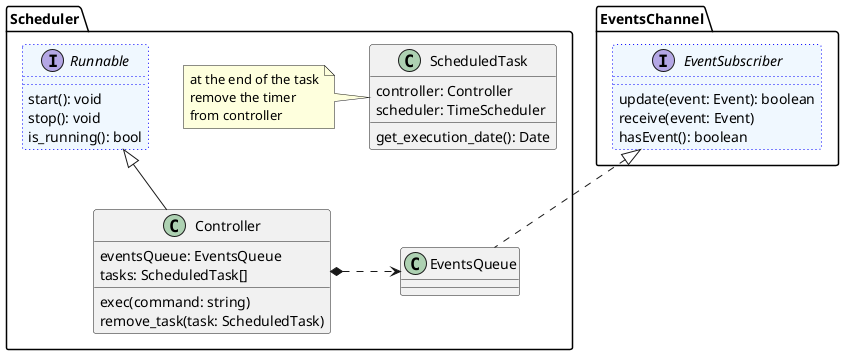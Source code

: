 @startuml
'https://plantuml.com/class-diagram

package Scheduler {

    class Controller {
       eventsQueue: EventsQueue
       tasks: ScheduledTask[]
       exec(command: string)
       remove_task(task: ScheduledTask)
    }

    interface Runnable #aliceblue ##[dotted]blue {
       start(): void
       stop(): void
       is_running(): bool
    }

    Runnable <|-- Controller

    class ScheduledTask {

       controller: Controller
       scheduler: TimeScheduler
       get_execution_date(): Date
    }
    note left: at the end of the task\nremove the timer\nfrom controller


    class EventsQueue {}
}

package EventsChannel {

  interface EventSubscriber #aliceblue ##[dotted]blue {
      update(event: Event): boolean
      receive(event: Event)
      hasEvent(): boolean
  }
}

EventsQueue ..up|> EventSubscriber
Controller *..right> EventsQueue

@enduml